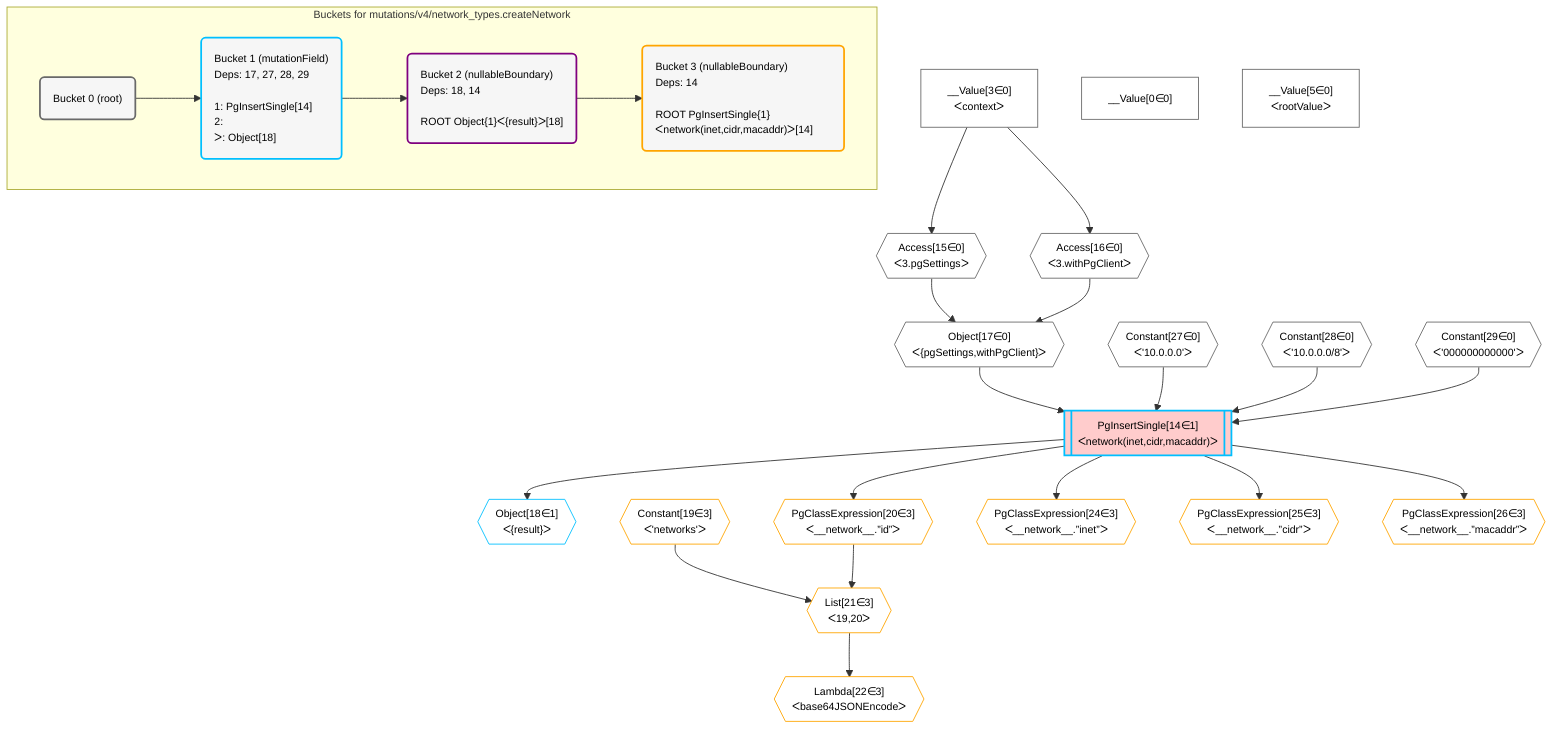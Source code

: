 %%{init: {'themeVariables': { 'fontSize': '12px'}}}%%
graph TD
    classDef path fill:#eee,stroke:#000,color:#000
    classDef plan fill:#fff,stroke-width:1px,color:#000
    classDef itemplan fill:#fff,stroke-width:2px,color:#000
    classDef unbatchedplan fill:#dff,stroke-width:1px,color:#000
    classDef sideeffectplan fill:#fcc,stroke-width:2px,color:#000
    classDef bucket fill:#f6f6f6,color:#000,stroke-width:2px,text-align:left


    %% plan dependencies
    Object17{{"Object[17∈0]<br />ᐸ{pgSettings,withPgClient}ᐳ"}}:::plan
    Access15{{"Access[15∈0]<br />ᐸ3.pgSettingsᐳ"}}:::plan
    Access16{{"Access[16∈0]<br />ᐸ3.withPgClientᐳ"}}:::plan
    Access15 & Access16 --> Object17
    __Value3["__Value[3∈0]<br />ᐸcontextᐳ"]:::plan
    __Value3 --> Access15
    __Value3 --> Access16
    __Value0["__Value[0∈0]"]:::plan
    __Value5["__Value[5∈0]<br />ᐸrootValueᐳ"]:::plan
    Constant27{{"Constant[27∈0]<br />ᐸ'10.0.0.0'ᐳ"}}:::plan
    Constant28{{"Constant[28∈0]<br />ᐸ'10.0.0.0/8'ᐳ"}}:::plan
    Constant29{{"Constant[29∈0]<br />ᐸ'000000000000'ᐳ"}}:::plan
    PgInsertSingle14[["PgInsertSingle[14∈1]<br />ᐸnetwork(inet,cidr,macaddr)ᐳ"]]:::sideeffectplan
    Object17 & Constant27 & Constant28 & Constant29 --> PgInsertSingle14
    Object18{{"Object[18∈1]<br />ᐸ{result}ᐳ"}}:::plan
    PgInsertSingle14 --> Object18
    List21{{"List[21∈3]<br />ᐸ19,20ᐳ"}}:::plan
    Constant19{{"Constant[19∈3]<br />ᐸ'networks'ᐳ"}}:::plan
    PgClassExpression20{{"PgClassExpression[20∈3]<br />ᐸ__network__.”id”ᐳ"}}:::plan
    Constant19 & PgClassExpression20 --> List21
    PgInsertSingle14 --> PgClassExpression20
    Lambda22{{"Lambda[22∈3]<br />ᐸbase64JSONEncodeᐳ"}}:::plan
    List21 --> Lambda22
    PgClassExpression24{{"PgClassExpression[24∈3]<br />ᐸ__network__.”inet”ᐳ"}}:::plan
    PgInsertSingle14 --> PgClassExpression24
    PgClassExpression25{{"PgClassExpression[25∈3]<br />ᐸ__network__.”cidr”ᐳ"}}:::plan
    PgInsertSingle14 --> PgClassExpression25
    PgClassExpression26{{"PgClassExpression[26∈3]<br />ᐸ__network__.”macaddr”ᐳ"}}:::plan
    PgInsertSingle14 --> PgClassExpression26

    %% define steps

    subgraph "Buckets for mutations/v4/network_types.createNetwork"
    Bucket0("Bucket 0 (root)"):::bucket
    classDef bucket0 stroke:#696969
    class Bucket0,__Value0,__Value3,__Value5,Access15,Access16,Object17,Constant27,Constant28,Constant29 bucket0
    Bucket1("Bucket 1 (mutationField)<br />Deps: 17, 27, 28, 29<br /><br />1: PgInsertSingle[14]<br />2: <br />ᐳ: Object[18]"):::bucket
    classDef bucket1 stroke:#00bfff
    class Bucket1,PgInsertSingle14,Object18 bucket1
    Bucket2("Bucket 2 (nullableBoundary)<br />Deps: 18, 14<br /><br />ROOT Object{1}ᐸ{result}ᐳ[18]"):::bucket
    classDef bucket2 stroke:#7f007f
    class Bucket2 bucket2
    Bucket3("Bucket 3 (nullableBoundary)<br />Deps: 14<br /><br />ROOT PgInsertSingle{1}ᐸnetwork(inet,cidr,macaddr)ᐳ[14]"):::bucket
    classDef bucket3 stroke:#ffa500
    class Bucket3,Constant19,PgClassExpression20,List21,Lambda22,PgClassExpression24,PgClassExpression25,PgClassExpression26 bucket3
    Bucket0 --> Bucket1
    Bucket1 --> Bucket2
    Bucket2 --> Bucket3
    end